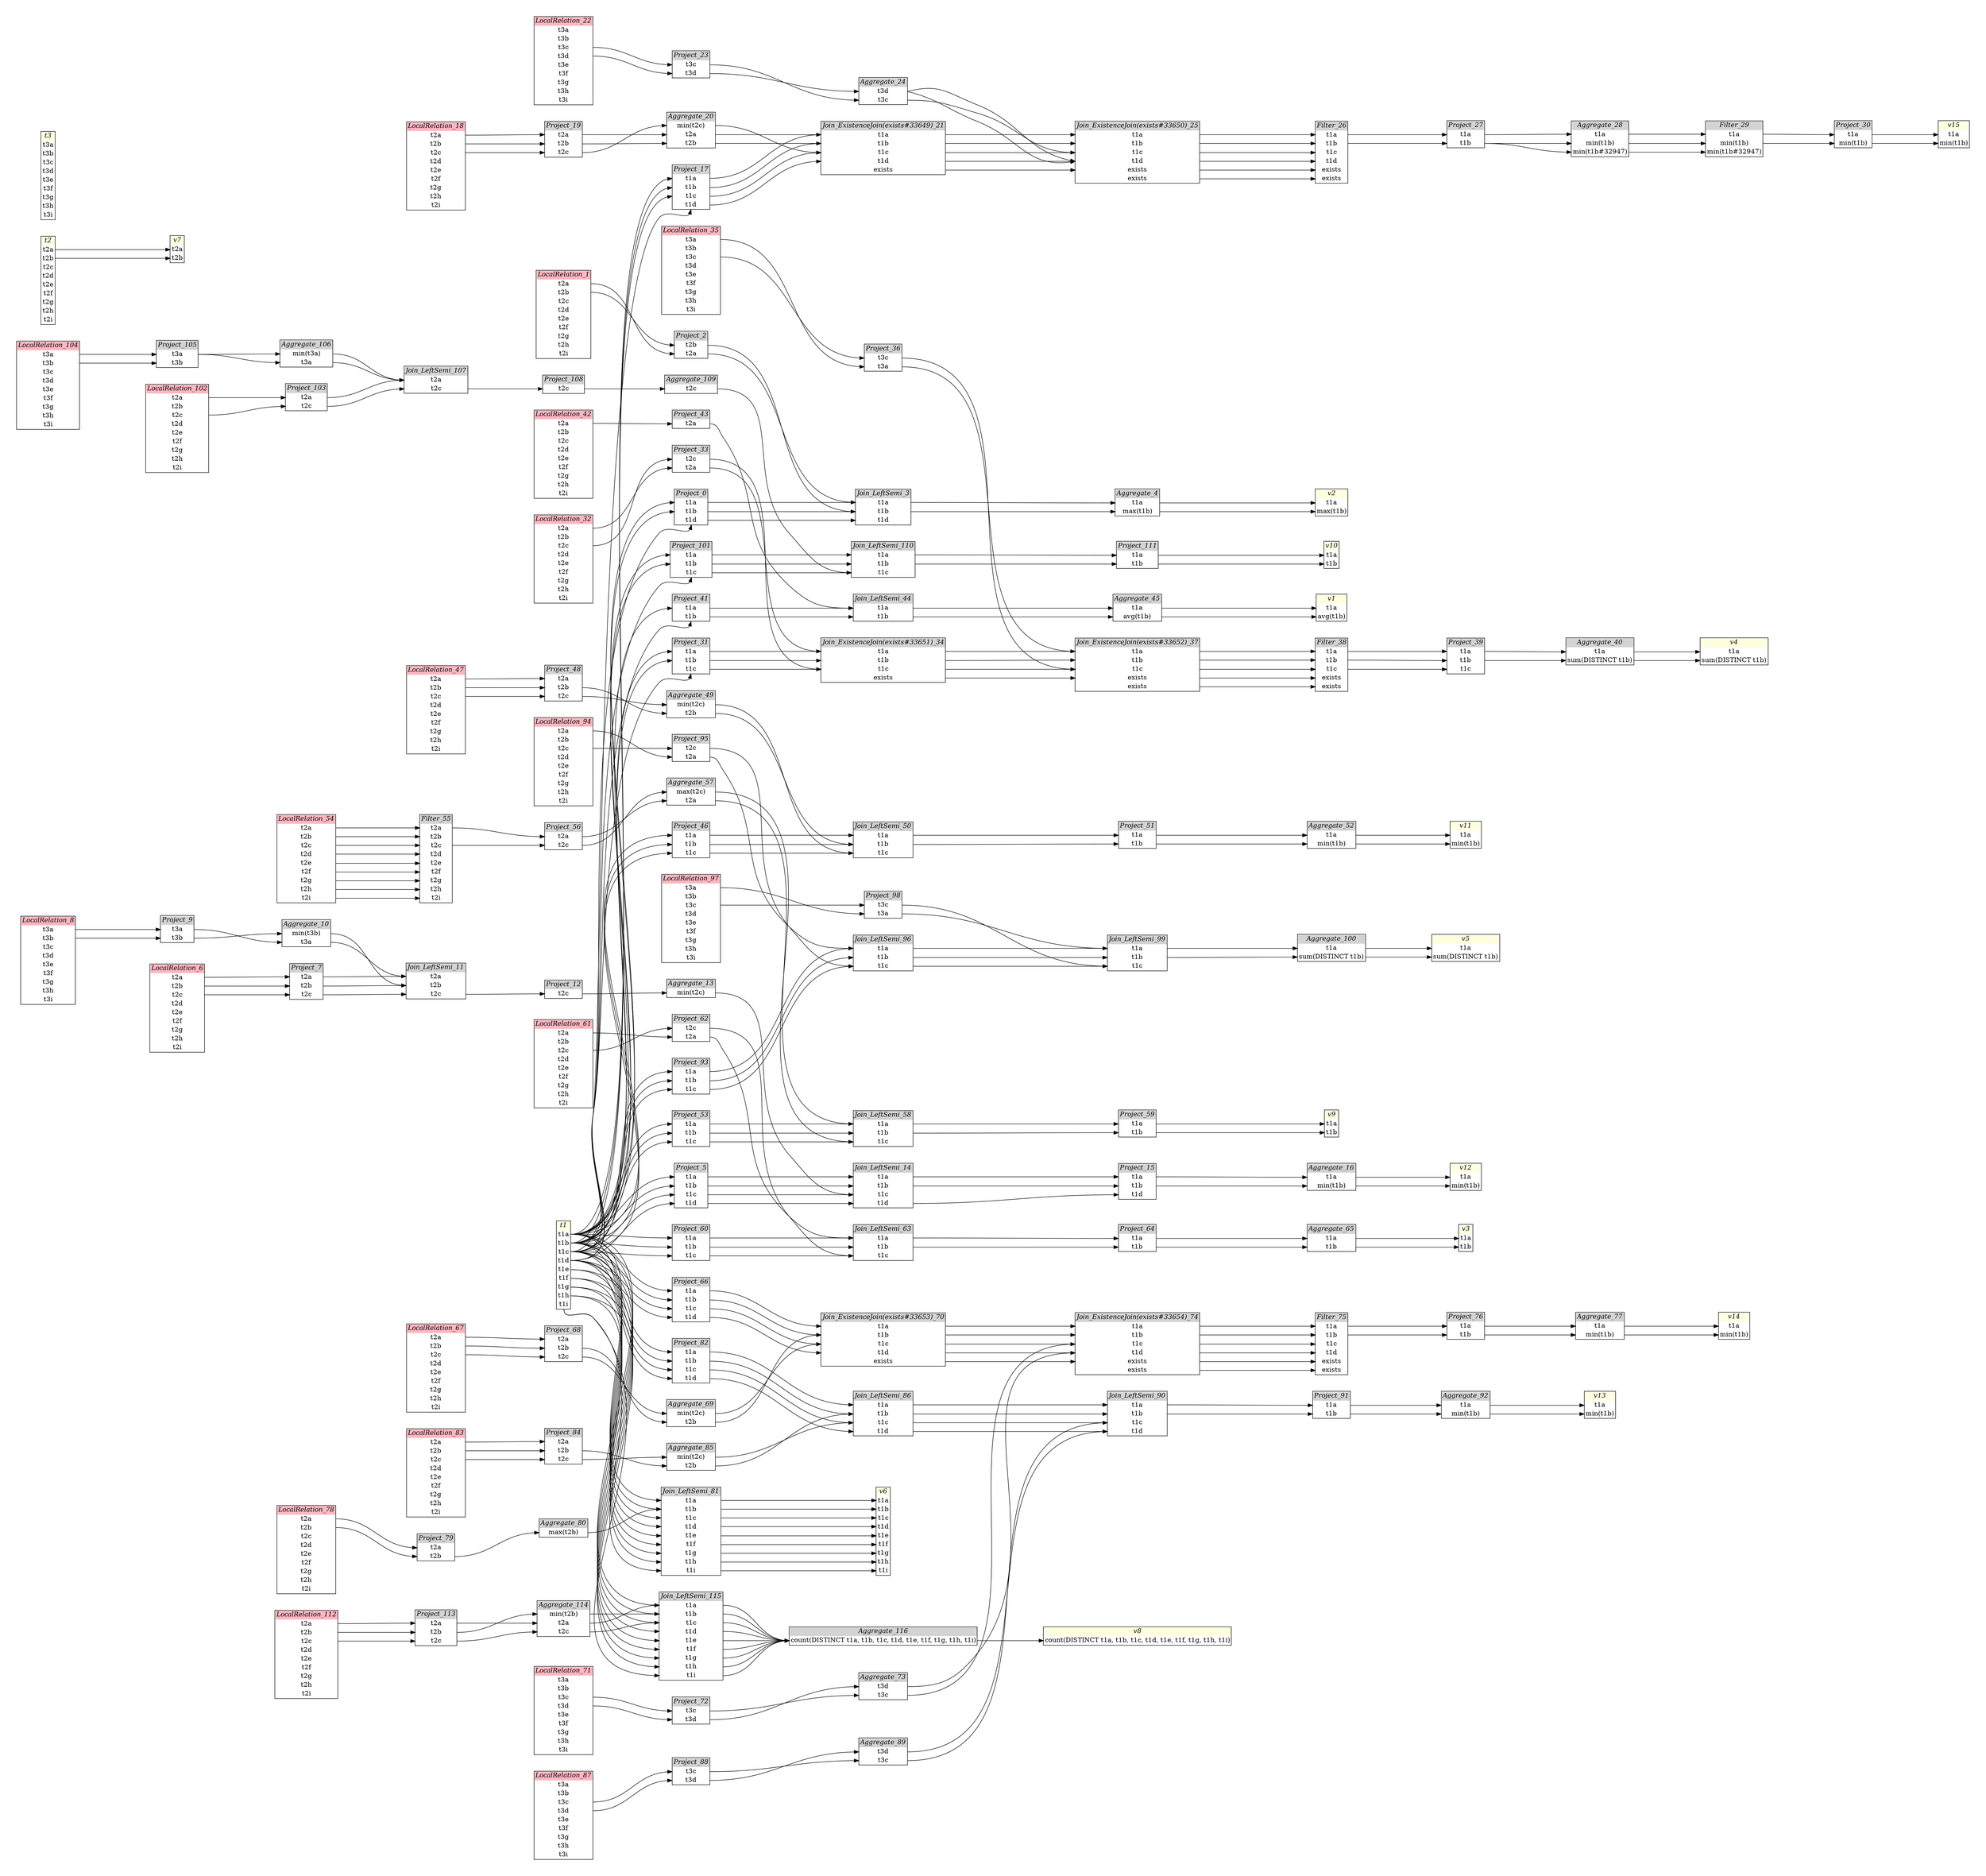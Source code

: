 // Automatically generated by SQLFlowTestSuite


digraph {
  graph [pad="0.5", nodesep="0.5", ranksep="2", fontname="Helvetica"];
  node [shape=plain]
  rankdir=LR;

  
"Aggregate_10" [label=<
<table border="1" cellborder="0" cellspacing="0">
  <tr><td bgcolor="lightgray" port="nodeName"><i>Aggregate_10</i></td></tr>
  <tr><td port="0">min(t3b)</td></tr>
<tr><td port="1">t3a</td></tr>
</table>>];
     

"Aggregate_100" [label=<
<table border="1" cellborder="0" cellspacing="0">
  <tr><td bgcolor="lightgray" port="nodeName"><i>Aggregate_100</i></td></tr>
  <tr><td port="0">t1a</td></tr>
<tr><td port="1">sum(DISTINCT t1b)</td></tr>
</table>>];
     

"Aggregate_106" [label=<
<table border="1" cellborder="0" cellspacing="0">
  <tr><td bgcolor="lightgray" port="nodeName"><i>Aggregate_106</i></td></tr>
  <tr><td port="0">min(t3a)</td></tr>
<tr><td port="1">t3a</td></tr>
</table>>];
     

"Aggregate_109" [label=<
<table border="1" cellborder="0" cellspacing="0">
  <tr><td bgcolor="lightgray" port="nodeName"><i>Aggregate_109</i></td></tr>
  <tr><td port="0">t2c</td></tr>
</table>>];
     

"Aggregate_114" [label=<
<table border="1" cellborder="0" cellspacing="0">
  <tr><td bgcolor="lightgray" port="nodeName"><i>Aggregate_114</i></td></tr>
  <tr><td port="0">min(t2b)</td></tr>
<tr><td port="1">t2a</td></tr>
<tr><td port="2">t2c</td></tr>
</table>>];
     

"Aggregate_116" [label=<
<table border="1" cellborder="0" cellspacing="0">
  <tr><td bgcolor="lightgray" port="nodeName"><i>Aggregate_116</i></td></tr>
  <tr><td port="0">count(DISTINCT t1a, t1b, t1c, t1d, t1e, t1f, t1g, t1h, t1i)</td></tr>
</table>>];
     

"Aggregate_13" [label=<
<table border="1" cellborder="0" cellspacing="0">
  <tr><td bgcolor="lightgray" port="nodeName"><i>Aggregate_13</i></td></tr>
  <tr><td port="0">min(t2c)</td></tr>
</table>>];
     

"Aggregate_16" [label=<
<table border="1" cellborder="0" cellspacing="0">
  <tr><td bgcolor="lightgray" port="nodeName"><i>Aggregate_16</i></td></tr>
  <tr><td port="0">t1a</td></tr>
<tr><td port="1">min(t1b)</td></tr>
</table>>];
     

"Aggregate_20" [label=<
<table border="1" cellborder="0" cellspacing="0">
  <tr><td bgcolor="lightgray" port="nodeName"><i>Aggregate_20</i></td></tr>
  <tr><td port="0">min(t2c)</td></tr>
<tr><td port="1">t2a</td></tr>
<tr><td port="2">t2b</td></tr>
</table>>];
     

"Aggregate_24" [label=<
<table border="1" cellborder="0" cellspacing="0">
  <tr><td bgcolor="lightgray" port="nodeName"><i>Aggregate_24</i></td></tr>
  <tr><td port="0">t3d</td></tr>
<tr><td port="1">t3c</td></tr>
</table>>];
     

"Aggregate_28" [label=<
<table border="1" cellborder="0" cellspacing="0">
  <tr><td bgcolor="lightgray" port="nodeName"><i>Aggregate_28</i></td></tr>
  <tr><td port="0">t1a</td></tr>
<tr><td port="1">min(t1b)</td></tr>
<tr><td port="2">min(t1b#32947)</td></tr>
</table>>];
     

"Aggregate_4" [label=<
<table border="1" cellborder="0" cellspacing="0">
  <tr><td bgcolor="lightgray" port="nodeName"><i>Aggregate_4</i></td></tr>
  <tr><td port="0">t1a</td></tr>
<tr><td port="1">max(t1b)</td></tr>
</table>>];
     

"Aggregate_40" [label=<
<table border="1" cellborder="0" cellspacing="0">
  <tr><td bgcolor="lightgray" port="nodeName"><i>Aggregate_40</i></td></tr>
  <tr><td port="0">t1a</td></tr>
<tr><td port="1">sum(DISTINCT t1b)</td></tr>
</table>>];
     

"Aggregate_45" [label=<
<table border="1" cellborder="0" cellspacing="0">
  <tr><td bgcolor="lightgray" port="nodeName"><i>Aggregate_45</i></td></tr>
  <tr><td port="0">t1a</td></tr>
<tr><td port="1">avg(t1b)</td></tr>
</table>>];
     

"Aggregate_49" [label=<
<table border="1" cellborder="0" cellspacing="0">
  <tr><td bgcolor="lightgray" port="nodeName"><i>Aggregate_49</i></td></tr>
  <tr><td port="0">min(t2c)</td></tr>
<tr><td port="1">t2b</td></tr>
</table>>];
     

"Aggregate_52" [label=<
<table border="1" cellborder="0" cellspacing="0">
  <tr><td bgcolor="lightgray" port="nodeName"><i>Aggregate_52</i></td></tr>
  <tr><td port="0">t1a</td></tr>
<tr><td port="1">min(t1b)</td></tr>
</table>>];
     

"Aggregate_57" [label=<
<table border="1" cellborder="0" cellspacing="0">
  <tr><td bgcolor="lightgray" port="nodeName"><i>Aggregate_57</i></td></tr>
  <tr><td port="0">max(t2c)</td></tr>
<tr><td port="1">t2a</td></tr>
</table>>];
     

"Aggregate_65" [label=<
<table border="1" cellborder="0" cellspacing="0">
  <tr><td bgcolor="lightgray" port="nodeName"><i>Aggregate_65</i></td></tr>
  <tr><td port="0">t1a</td></tr>
<tr><td port="1">t1b</td></tr>
</table>>];
     

"Aggregate_69" [label=<
<table border="1" cellborder="0" cellspacing="0">
  <tr><td bgcolor="lightgray" port="nodeName"><i>Aggregate_69</i></td></tr>
  <tr><td port="0">min(t2c)</td></tr>
<tr><td port="1">t2b</td></tr>
</table>>];
     

"Aggregate_73" [label=<
<table border="1" cellborder="0" cellspacing="0">
  <tr><td bgcolor="lightgray" port="nodeName"><i>Aggregate_73</i></td></tr>
  <tr><td port="0">t3d</td></tr>
<tr><td port="1">t3c</td></tr>
</table>>];
     

"Aggregate_77" [label=<
<table border="1" cellborder="0" cellspacing="0">
  <tr><td bgcolor="lightgray" port="nodeName"><i>Aggregate_77</i></td></tr>
  <tr><td port="0">t1a</td></tr>
<tr><td port="1">min(t1b)</td></tr>
</table>>];
     

"Aggregate_80" [label=<
<table border="1" cellborder="0" cellspacing="0">
  <tr><td bgcolor="lightgray" port="nodeName"><i>Aggregate_80</i></td></tr>
  <tr><td port="0">max(t2b)</td></tr>
</table>>];
     

"Aggregate_85" [label=<
<table border="1" cellborder="0" cellspacing="0">
  <tr><td bgcolor="lightgray" port="nodeName"><i>Aggregate_85</i></td></tr>
  <tr><td port="0">min(t2c)</td></tr>
<tr><td port="1">t2b</td></tr>
</table>>];
     

"Aggregate_89" [label=<
<table border="1" cellborder="0" cellspacing="0">
  <tr><td bgcolor="lightgray" port="nodeName"><i>Aggregate_89</i></td></tr>
  <tr><td port="0">t3d</td></tr>
<tr><td port="1">t3c</td></tr>
</table>>];
     

"Aggregate_92" [label=<
<table border="1" cellborder="0" cellspacing="0">
  <tr><td bgcolor="lightgray" port="nodeName"><i>Aggregate_92</i></td></tr>
  <tr><td port="0">t1a</td></tr>
<tr><td port="1">min(t1b)</td></tr>
</table>>];
     

"Filter_26" [label=<
<table border="1" cellborder="0" cellspacing="0">
  <tr><td bgcolor="lightgray" port="nodeName"><i>Filter_26</i></td></tr>
  <tr><td port="0">t1a</td></tr>
<tr><td port="1">t1b</td></tr>
<tr><td port="2">t1c</td></tr>
<tr><td port="3">t1d</td></tr>
<tr><td port="4">exists</td></tr>
<tr><td port="5">exists</td></tr>
</table>>];
     

"Filter_29" [label=<
<table border="1" cellborder="0" cellspacing="0">
  <tr><td bgcolor="lightgray" port="nodeName"><i>Filter_29</i></td></tr>
  <tr><td port="0">t1a</td></tr>
<tr><td port="1">min(t1b)</td></tr>
<tr><td port="2">min(t1b#32947)</td></tr>
</table>>];
     

"Filter_38" [label=<
<table border="1" cellborder="0" cellspacing="0">
  <tr><td bgcolor="lightgray" port="nodeName"><i>Filter_38</i></td></tr>
  <tr><td port="0">t1a</td></tr>
<tr><td port="1">t1b</td></tr>
<tr><td port="2">t1c</td></tr>
<tr><td port="3">exists</td></tr>
<tr><td port="4">exists</td></tr>
</table>>];
     

"Filter_55" [label=<
<table border="1" cellborder="0" cellspacing="0">
  <tr><td bgcolor="lightgray" port="nodeName"><i>Filter_55</i></td></tr>
  <tr><td port="0">t2a</td></tr>
<tr><td port="1">t2b</td></tr>
<tr><td port="2">t2c</td></tr>
<tr><td port="3">t2d</td></tr>
<tr><td port="4">t2e</td></tr>
<tr><td port="5">t2f</td></tr>
<tr><td port="6">t2g</td></tr>
<tr><td port="7">t2h</td></tr>
<tr><td port="8">t2i</td></tr>
</table>>];
     

"Filter_75" [label=<
<table border="1" cellborder="0" cellspacing="0">
  <tr><td bgcolor="lightgray" port="nodeName"><i>Filter_75</i></td></tr>
  <tr><td port="0">t1a</td></tr>
<tr><td port="1">t1b</td></tr>
<tr><td port="2">t1c</td></tr>
<tr><td port="3">t1d</td></tr>
<tr><td port="4">exists</td></tr>
<tr><td port="5">exists</td></tr>
</table>>];
     

"Join_ExistenceJoin(exists#33649)_21" [label=<
<table border="1" cellborder="0" cellspacing="0">
  <tr><td bgcolor="lightgray" port="nodeName"><i>Join_ExistenceJoin(exists#33649)_21</i></td></tr>
  <tr><td port="0">t1a</td></tr>
<tr><td port="1">t1b</td></tr>
<tr><td port="2">t1c</td></tr>
<tr><td port="3">t1d</td></tr>
<tr><td port="4">exists</td></tr>
</table>>];
     

"Join_ExistenceJoin(exists#33650)_25" [label=<
<table border="1" cellborder="0" cellspacing="0">
  <tr><td bgcolor="lightgray" port="nodeName"><i>Join_ExistenceJoin(exists#33650)_25</i></td></tr>
  <tr><td port="0">t1a</td></tr>
<tr><td port="1">t1b</td></tr>
<tr><td port="2">t1c</td></tr>
<tr><td port="3">t1d</td></tr>
<tr><td port="4">exists</td></tr>
<tr><td port="5">exists</td></tr>
</table>>];
     

"Join_ExistenceJoin(exists#33651)_34" [label=<
<table border="1" cellborder="0" cellspacing="0">
  <tr><td bgcolor="lightgray" port="nodeName"><i>Join_ExistenceJoin(exists#33651)_34</i></td></tr>
  <tr><td port="0">t1a</td></tr>
<tr><td port="1">t1b</td></tr>
<tr><td port="2">t1c</td></tr>
<tr><td port="3">exists</td></tr>
</table>>];
     

"Join_ExistenceJoin(exists#33652)_37" [label=<
<table border="1" cellborder="0" cellspacing="0">
  <tr><td bgcolor="lightgray" port="nodeName"><i>Join_ExistenceJoin(exists#33652)_37</i></td></tr>
  <tr><td port="0">t1a</td></tr>
<tr><td port="1">t1b</td></tr>
<tr><td port="2">t1c</td></tr>
<tr><td port="3">exists</td></tr>
<tr><td port="4">exists</td></tr>
</table>>];
     

"Join_ExistenceJoin(exists#33653)_70" [label=<
<table border="1" cellborder="0" cellspacing="0">
  <tr><td bgcolor="lightgray" port="nodeName"><i>Join_ExistenceJoin(exists#33653)_70</i></td></tr>
  <tr><td port="0">t1a</td></tr>
<tr><td port="1">t1b</td></tr>
<tr><td port="2">t1c</td></tr>
<tr><td port="3">t1d</td></tr>
<tr><td port="4">exists</td></tr>
</table>>];
     

"Join_ExistenceJoin(exists#33654)_74" [label=<
<table border="1" cellborder="0" cellspacing="0">
  <tr><td bgcolor="lightgray" port="nodeName"><i>Join_ExistenceJoin(exists#33654)_74</i></td></tr>
  <tr><td port="0">t1a</td></tr>
<tr><td port="1">t1b</td></tr>
<tr><td port="2">t1c</td></tr>
<tr><td port="3">t1d</td></tr>
<tr><td port="4">exists</td></tr>
<tr><td port="5">exists</td></tr>
</table>>];
     

"Join_LeftSemi_107" [label=<
<table border="1" cellborder="0" cellspacing="0">
  <tr><td bgcolor="lightgray" port="nodeName"><i>Join_LeftSemi_107</i></td></tr>
  <tr><td port="0">t2a</td></tr>
<tr><td port="1">t2c</td></tr>
</table>>];
     

"Join_LeftSemi_11" [label=<
<table border="1" cellborder="0" cellspacing="0">
  <tr><td bgcolor="lightgray" port="nodeName"><i>Join_LeftSemi_11</i></td></tr>
  <tr><td port="0">t2a</td></tr>
<tr><td port="1">t2b</td></tr>
<tr><td port="2">t2c</td></tr>
</table>>];
     

"Join_LeftSemi_110" [label=<
<table border="1" cellborder="0" cellspacing="0">
  <tr><td bgcolor="lightgray" port="nodeName"><i>Join_LeftSemi_110</i></td></tr>
  <tr><td port="0">t1a</td></tr>
<tr><td port="1">t1b</td></tr>
<tr><td port="2">t1c</td></tr>
</table>>];
     

"Join_LeftSemi_115" [label=<
<table border="1" cellborder="0" cellspacing="0">
  <tr><td bgcolor="lightgray" port="nodeName"><i>Join_LeftSemi_115</i></td></tr>
  <tr><td port="0">t1a</td></tr>
<tr><td port="1">t1b</td></tr>
<tr><td port="2">t1c</td></tr>
<tr><td port="3">t1d</td></tr>
<tr><td port="4">t1e</td></tr>
<tr><td port="5">t1f</td></tr>
<tr><td port="6">t1g</td></tr>
<tr><td port="7">t1h</td></tr>
<tr><td port="8">t1i</td></tr>
</table>>];
     

"Join_LeftSemi_14" [label=<
<table border="1" cellborder="0" cellspacing="0">
  <tr><td bgcolor="lightgray" port="nodeName"><i>Join_LeftSemi_14</i></td></tr>
  <tr><td port="0">t1a</td></tr>
<tr><td port="1">t1b</td></tr>
<tr><td port="2">t1c</td></tr>
<tr><td port="3">t1d</td></tr>
</table>>];
     

"Join_LeftSemi_3" [label=<
<table border="1" cellborder="0" cellspacing="0">
  <tr><td bgcolor="lightgray" port="nodeName"><i>Join_LeftSemi_3</i></td></tr>
  <tr><td port="0">t1a</td></tr>
<tr><td port="1">t1b</td></tr>
<tr><td port="2">t1d</td></tr>
</table>>];
     

"Join_LeftSemi_44" [label=<
<table border="1" cellborder="0" cellspacing="0">
  <tr><td bgcolor="lightgray" port="nodeName"><i>Join_LeftSemi_44</i></td></tr>
  <tr><td port="0">t1a</td></tr>
<tr><td port="1">t1b</td></tr>
</table>>];
     

"Join_LeftSemi_50" [label=<
<table border="1" cellborder="0" cellspacing="0">
  <tr><td bgcolor="lightgray" port="nodeName"><i>Join_LeftSemi_50</i></td></tr>
  <tr><td port="0">t1a</td></tr>
<tr><td port="1">t1b</td></tr>
<tr><td port="2">t1c</td></tr>
</table>>];
     

"Join_LeftSemi_58" [label=<
<table border="1" cellborder="0" cellspacing="0">
  <tr><td bgcolor="lightgray" port="nodeName"><i>Join_LeftSemi_58</i></td></tr>
  <tr><td port="0">t1a</td></tr>
<tr><td port="1">t1b</td></tr>
<tr><td port="2">t1c</td></tr>
</table>>];
     

"Join_LeftSemi_63" [label=<
<table border="1" cellborder="0" cellspacing="0">
  <tr><td bgcolor="lightgray" port="nodeName"><i>Join_LeftSemi_63</i></td></tr>
  <tr><td port="0">t1a</td></tr>
<tr><td port="1">t1b</td></tr>
<tr><td port="2">t1c</td></tr>
</table>>];
     

"Join_LeftSemi_81" [label=<
<table border="1" cellborder="0" cellspacing="0">
  <tr><td bgcolor="lightgray" port="nodeName"><i>Join_LeftSemi_81</i></td></tr>
  <tr><td port="0">t1a</td></tr>
<tr><td port="1">t1b</td></tr>
<tr><td port="2">t1c</td></tr>
<tr><td port="3">t1d</td></tr>
<tr><td port="4">t1e</td></tr>
<tr><td port="5">t1f</td></tr>
<tr><td port="6">t1g</td></tr>
<tr><td port="7">t1h</td></tr>
<tr><td port="8">t1i</td></tr>
</table>>];
     

"Join_LeftSemi_86" [label=<
<table border="1" cellborder="0" cellspacing="0">
  <tr><td bgcolor="lightgray" port="nodeName"><i>Join_LeftSemi_86</i></td></tr>
  <tr><td port="0">t1a</td></tr>
<tr><td port="1">t1b</td></tr>
<tr><td port="2">t1c</td></tr>
<tr><td port="3">t1d</td></tr>
</table>>];
     

"Join_LeftSemi_90" [label=<
<table border="1" cellborder="0" cellspacing="0">
  <tr><td bgcolor="lightgray" port="nodeName"><i>Join_LeftSemi_90</i></td></tr>
  <tr><td port="0">t1a</td></tr>
<tr><td port="1">t1b</td></tr>
<tr><td port="2">t1c</td></tr>
<tr><td port="3">t1d</td></tr>
</table>>];
     

"Join_LeftSemi_96" [label=<
<table border="1" cellborder="0" cellspacing="0">
  <tr><td bgcolor="lightgray" port="nodeName"><i>Join_LeftSemi_96</i></td></tr>
  <tr><td port="0">t1a</td></tr>
<tr><td port="1">t1b</td></tr>
<tr><td port="2">t1c</td></tr>
</table>>];
     

"Join_LeftSemi_99" [label=<
<table border="1" cellborder="0" cellspacing="0">
  <tr><td bgcolor="lightgray" port="nodeName"><i>Join_LeftSemi_99</i></td></tr>
  <tr><td port="0">t1a</td></tr>
<tr><td port="1">t1b</td></tr>
<tr><td port="2">t1c</td></tr>
</table>>];
     

"LocalRelation_1" [label=<
<table border="1" cellborder="0" cellspacing="0">
  <tr><td bgcolor="lightpink" port="nodeName"><i>LocalRelation_1</i></td></tr>
  <tr><td port="0">t2a</td></tr>
<tr><td port="1">t2b</td></tr>
<tr><td port="2">t2c</td></tr>
<tr><td port="3">t2d</td></tr>
<tr><td port="4">t2e</td></tr>
<tr><td port="5">t2f</td></tr>
<tr><td port="6">t2g</td></tr>
<tr><td port="7">t2h</td></tr>
<tr><td port="8">t2i</td></tr>
</table>>];
     

"LocalRelation_102" [label=<
<table border="1" cellborder="0" cellspacing="0">
  <tr><td bgcolor="lightpink" port="nodeName"><i>LocalRelation_102</i></td></tr>
  <tr><td port="0">t2a</td></tr>
<tr><td port="1">t2b</td></tr>
<tr><td port="2">t2c</td></tr>
<tr><td port="3">t2d</td></tr>
<tr><td port="4">t2e</td></tr>
<tr><td port="5">t2f</td></tr>
<tr><td port="6">t2g</td></tr>
<tr><td port="7">t2h</td></tr>
<tr><td port="8">t2i</td></tr>
</table>>];
     

"LocalRelation_104" [label=<
<table border="1" cellborder="0" cellspacing="0">
  <tr><td bgcolor="lightpink" port="nodeName"><i>LocalRelation_104</i></td></tr>
  <tr><td port="0">t3a</td></tr>
<tr><td port="1">t3b</td></tr>
<tr><td port="2">t3c</td></tr>
<tr><td port="3">t3d</td></tr>
<tr><td port="4">t3e</td></tr>
<tr><td port="5">t3f</td></tr>
<tr><td port="6">t3g</td></tr>
<tr><td port="7">t3h</td></tr>
<tr><td port="8">t3i</td></tr>
</table>>];
     

"LocalRelation_112" [label=<
<table border="1" cellborder="0" cellspacing="0">
  <tr><td bgcolor="lightpink" port="nodeName"><i>LocalRelation_112</i></td></tr>
  <tr><td port="0">t2a</td></tr>
<tr><td port="1">t2b</td></tr>
<tr><td port="2">t2c</td></tr>
<tr><td port="3">t2d</td></tr>
<tr><td port="4">t2e</td></tr>
<tr><td port="5">t2f</td></tr>
<tr><td port="6">t2g</td></tr>
<tr><td port="7">t2h</td></tr>
<tr><td port="8">t2i</td></tr>
</table>>];
     

"LocalRelation_18" [label=<
<table border="1" cellborder="0" cellspacing="0">
  <tr><td bgcolor="lightpink" port="nodeName"><i>LocalRelation_18</i></td></tr>
  <tr><td port="0">t2a</td></tr>
<tr><td port="1">t2b</td></tr>
<tr><td port="2">t2c</td></tr>
<tr><td port="3">t2d</td></tr>
<tr><td port="4">t2e</td></tr>
<tr><td port="5">t2f</td></tr>
<tr><td port="6">t2g</td></tr>
<tr><td port="7">t2h</td></tr>
<tr><td port="8">t2i</td></tr>
</table>>];
     

"LocalRelation_22" [label=<
<table border="1" cellborder="0" cellspacing="0">
  <tr><td bgcolor="lightpink" port="nodeName"><i>LocalRelation_22</i></td></tr>
  <tr><td port="0">t3a</td></tr>
<tr><td port="1">t3b</td></tr>
<tr><td port="2">t3c</td></tr>
<tr><td port="3">t3d</td></tr>
<tr><td port="4">t3e</td></tr>
<tr><td port="5">t3f</td></tr>
<tr><td port="6">t3g</td></tr>
<tr><td port="7">t3h</td></tr>
<tr><td port="8">t3i</td></tr>
</table>>];
     

"LocalRelation_32" [label=<
<table border="1" cellborder="0" cellspacing="0">
  <tr><td bgcolor="lightpink" port="nodeName"><i>LocalRelation_32</i></td></tr>
  <tr><td port="0">t2a</td></tr>
<tr><td port="1">t2b</td></tr>
<tr><td port="2">t2c</td></tr>
<tr><td port="3">t2d</td></tr>
<tr><td port="4">t2e</td></tr>
<tr><td port="5">t2f</td></tr>
<tr><td port="6">t2g</td></tr>
<tr><td port="7">t2h</td></tr>
<tr><td port="8">t2i</td></tr>
</table>>];
     

"LocalRelation_35" [label=<
<table border="1" cellborder="0" cellspacing="0">
  <tr><td bgcolor="lightpink" port="nodeName"><i>LocalRelation_35</i></td></tr>
  <tr><td port="0">t3a</td></tr>
<tr><td port="1">t3b</td></tr>
<tr><td port="2">t3c</td></tr>
<tr><td port="3">t3d</td></tr>
<tr><td port="4">t3e</td></tr>
<tr><td port="5">t3f</td></tr>
<tr><td port="6">t3g</td></tr>
<tr><td port="7">t3h</td></tr>
<tr><td port="8">t3i</td></tr>
</table>>];
     

"LocalRelation_42" [label=<
<table border="1" cellborder="0" cellspacing="0">
  <tr><td bgcolor="lightpink" port="nodeName"><i>LocalRelation_42</i></td></tr>
  <tr><td port="0">t2a</td></tr>
<tr><td port="1">t2b</td></tr>
<tr><td port="2">t2c</td></tr>
<tr><td port="3">t2d</td></tr>
<tr><td port="4">t2e</td></tr>
<tr><td port="5">t2f</td></tr>
<tr><td port="6">t2g</td></tr>
<tr><td port="7">t2h</td></tr>
<tr><td port="8">t2i</td></tr>
</table>>];
     

"LocalRelation_47" [label=<
<table border="1" cellborder="0" cellspacing="0">
  <tr><td bgcolor="lightpink" port="nodeName"><i>LocalRelation_47</i></td></tr>
  <tr><td port="0">t2a</td></tr>
<tr><td port="1">t2b</td></tr>
<tr><td port="2">t2c</td></tr>
<tr><td port="3">t2d</td></tr>
<tr><td port="4">t2e</td></tr>
<tr><td port="5">t2f</td></tr>
<tr><td port="6">t2g</td></tr>
<tr><td port="7">t2h</td></tr>
<tr><td port="8">t2i</td></tr>
</table>>];
     

"LocalRelation_54" [label=<
<table border="1" cellborder="0" cellspacing="0">
  <tr><td bgcolor="lightpink" port="nodeName"><i>LocalRelation_54</i></td></tr>
  <tr><td port="0">t2a</td></tr>
<tr><td port="1">t2b</td></tr>
<tr><td port="2">t2c</td></tr>
<tr><td port="3">t2d</td></tr>
<tr><td port="4">t2e</td></tr>
<tr><td port="5">t2f</td></tr>
<tr><td port="6">t2g</td></tr>
<tr><td port="7">t2h</td></tr>
<tr><td port="8">t2i</td></tr>
</table>>];
     

"LocalRelation_6" [label=<
<table border="1" cellborder="0" cellspacing="0">
  <tr><td bgcolor="lightpink" port="nodeName"><i>LocalRelation_6</i></td></tr>
  <tr><td port="0">t2a</td></tr>
<tr><td port="1">t2b</td></tr>
<tr><td port="2">t2c</td></tr>
<tr><td port="3">t2d</td></tr>
<tr><td port="4">t2e</td></tr>
<tr><td port="5">t2f</td></tr>
<tr><td port="6">t2g</td></tr>
<tr><td port="7">t2h</td></tr>
<tr><td port="8">t2i</td></tr>
</table>>];
     

"LocalRelation_61" [label=<
<table border="1" cellborder="0" cellspacing="0">
  <tr><td bgcolor="lightpink" port="nodeName"><i>LocalRelation_61</i></td></tr>
  <tr><td port="0">t2a</td></tr>
<tr><td port="1">t2b</td></tr>
<tr><td port="2">t2c</td></tr>
<tr><td port="3">t2d</td></tr>
<tr><td port="4">t2e</td></tr>
<tr><td port="5">t2f</td></tr>
<tr><td port="6">t2g</td></tr>
<tr><td port="7">t2h</td></tr>
<tr><td port="8">t2i</td></tr>
</table>>];
     

"LocalRelation_67" [label=<
<table border="1" cellborder="0" cellspacing="0">
  <tr><td bgcolor="lightpink" port="nodeName"><i>LocalRelation_67</i></td></tr>
  <tr><td port="0">t2a</td></tr>
<tr><td port="1">t2b</td></tr>
<tr><td port="2">t2c</td></tr>
<tr><td port="3">t2d</td></tr>
<tr><td port="4">t2e</td></tr>
<tr><td port="5">t2f</td></tr>
<tr><td port="6">t2g</td></tr>
<tr><td port="7">t2h</td></tr>
<tr><td port="8">t2i</td></tr>
</table>>];
     

"LocalRelation_71" [label=<
<table border="1" cellborder="0" cellspacing="0">
  <tr><td bgcolor="lightpink" port="nodeName"><i>LocalRelation_71</i></td></tr>
  <tr><td port="0">t3a</td></tr>
<tr><td port="1">t3b</td></tr>
<tr><td port="2">t3c</td></tr>
<tr><td port="3">t3d</td></tr>
<tr><td port="4">t3e</td></tr>
<tr><td port="5">t3f</td></tr>
<tr><td port="6">t3g</td></tr>
<tr><td port="7">t3h</td></tr>
<tr><td port="8">t3i</td></tr>
</table>>];
     

"LocalRelation_78" [label=<
<table border="1" cellborder="0" cellspacing="0">
  <tr><td bgcolor="lightpink" port="nodeName"><i>LocalRelation_78</i></td></tr>
  <tr><td port="0">t2a</td></tr>
<tr><td port="1">t2b</td></tr>
<tr><td port="2">t2c</td></tr>
<tr><td port="3">t2d</td></tr>
<tr><td port="4">t2e</td></tr>
<tr><td port="5">t2f</td></tr>
<tr><td port="6">t2g</td></tr>
<tr><td port="7">t2h</td></tr>
<tr><td port="8">t2i</td></tr>
</table>>];
     

"LocalRelation_8" [label=<
<table border="1" cellborder="0" cellspacing="0">
  <tr><td bgcolor="lightpink" port="nodeName"><i>LocalRelation_8</i></td></tr>
  <tr><td port="0">t3a</td></tr>
<tr><td port="1">t3b</td></tr>
<tr><td port="2">t3c</td></tr>
<tr><td port="3">t3d</td></tr>
<tr><td port="4">t3e</td></tr>
<tr><td port="5">t3f</td></tr>
<tr><td port="6">t3g</td></tr>
<tr><td port="7">t3h</td></tr>
<tr><td port="8">t3i</td></tr>
</table>>];
     

"LocalRelation_83" [label=<
<table border="1" cellborder="0" cellspacing="0">
  <tr><td bgcolor="lightpink" port="nodeName"><i>LocalRelation_83</i></td></tr>
  <tr><td port="0">t2a</td></tr>
<tr><td port="1">t2b</td></tr>
<tr><td port="2">t2c</td></tr>
<tr><td port="3">t2d</td></tr>
<tr><td port="4">t2e</td></tr>
<tr><td port="5">t2f</td></tr>
<tr><td port="6">t2g</td></tr>
<tr><td port="7">t2h</td></tr>
<tr><td port="8">t2i</td></tr>
</table>>];
     

"LocalRelation_87" [label=<
<table border="1" cellborder="0" cellspacing="0">
  <tr><td bgcolor="lightpink" port="nodeName"><i>LocalRelation_87</i></td></tr>
  <tr><td port="0">t3a</td></tr>
<tr><td port="1">t3b</td></tr>
<tr><td port="2">t3c</td></tr>
<tr><td port="3">t3d</td></tr>
<tr><td port="4">t3e</td></tr>
<tr><td port="5">t3f</td></tr>
<tr><td port="6">t3g</td></tr>
<tr><td port="7">t3h</td></tr>
<tr><td port="8">t3i</td></tr>
</table>>];
     

"LocalRelation_94" [label=<
<table border="1" cellborder="0" cellspacing="0">
  <tr><td bgcolor="lightpink" port="nodeName"><i>LocalRelation_94</i></td></tr>
  <tr><td port="0">t2a</td></tr>
<tr><td port="1">t2b</td></tr>
<tr><td port="2">t2c</td></tr>
<tr><td port="3">t2d</td></tr>
<tr><td port="4">t2e</td></tr>
<tr><td port="5">t2f</td></tr>
<tr><td port="6">t2g</td></tr>
<tr><td port="7">t2h</td></tr>
<tr><td port="8">t2i</td></tr>
</table>>];
     

"LocalRelation_97" [label=<
<table border="1" cellborder="0" cellspacing="0">
  <tr><td bgcolor="lightpink" port="nodeName"><i>LocalRelation_97</i></td></tr>
  <tr><td port="0">t3a</td></tr>
<tr><td port="1">t3b</td></tr>
<tr><td port="2">t3c</td></tr>
<tr><td port="3">t3d</td></tr>
<tr><td port="4">t3e</td></tr>
<tr><td port="5">t3f</td></tr>
<tr><td port="6">t3g</td></tr>
<tr><td port="7">t3h</td></tr>
<tr><td port="8">t3i</td></tr>
</table>>];
     

"Project_0" [label=<
<table border="1" cellborder="0" cellspacing="0">
  <tr><td bgcolor="lightgray" port="nodeName"><i>Project_0</i></td></tr>
  <tr><td port="0">t1a</td></tr>
<tr><td port="1">t1b</td></tr>
<tr><td port="2">t1d</td></tr>
</table>>];
     

"Project_101" [label=<
<table border="1" cellborder="0" cellspacing="0">
  <tr><td bgcolor="lightgray" port="nodeName"><i>Project_101</i></td></tr>
  <tr><td port="0">t1a</td></tr>
<tr><td port="1">t1b</td></tr>
<tr><td port="2">t1c</td></tr>
</table>>];
     

"Project_103" [label=<
<table border="1" cellborder="0" cellspacing="0">
  <tr><td bgcolor="lightgray" port="nodeName"><i>Project_103</i></td></tr>
  <tr><td port="0">t2a</td></tr>
<tr><td port="1">t2c</td></tr>
</table>>];
     

"Project_105" [label=<
<table border="1" cellborder="0" cellspacing="0">
  <tr><td bgcolor="lightgray" port="nodeName"><i>Project_105</i></td></tr>
  <tr><td port="0">t3a</td></tr>
<tr><td port="1">t3b</td></tr>
</table>>];
     

"Project_108" [label=<
<table border="1" cellborder="0" cellspacing="0">
  <tr><td bgcolor="lightgray" port="nodeName"><i>Project_108</i></td></tr>
  <tr><td port="0">t2c</td></tr>
</table>>];
     

"Project_111" [label=<
<table border="1" cellborder="0" cellspacing="0">
  <tr><td bgcolor="lightgray" port="nodeName"><i>Project_111</i></td></tr>
  <tr><td port="0">t1a</td></tr>
<tr><td port="1">t1b</td></tr>
</table>>];
     

"Project_113" [label=<
<table border="1" cellborder="0" cellspacing="0">
  <tr><td bgcolor="lightgray" port="nodeName"><i>Project_113</i></td></tr>
  <tr><td port="0">t2a</td></tr>
<tr><td port="1">t2b</td></tr>
<tr><td port="2">t2c</td></tr>
</table>>];
     

"Project_12" [label=<
<table border="1" cellborder="0" cellspacing="0">
  <tr><td bgcolor="lightgray" port="nodeName"><i>Project_12</i></td></tr>
  <tr><td port="0">t2c</td></tr>
</table>>];
     

"Project_15" [label=<
<table border="1" cellborder="0" cellspacing="0">
  <tr><td bgcolor="lightgray" port="nodeName"><i>Project_15</i></td></tr>
  <tr><td port="0">t1a</td></tr>
<tr><td port="1">t1b</td></tr>
<tr><td port="2">t1d</td></tr>
</table>>];
     

"Project_17" [label=<
<table border="1" cellborder="0" cellspacing="0">
  <tr><td bgcolor="lightgray" port="nodeName"><i>Project_17</i></td></tr>
  <tr><td port="0">t1a</td></tr>
<tr><td port="1">t1b</td></tr>
<tr><td port="2">t1c</td></tr>
<tr><td port="3">t1d</td></tr>
</table>>];
     

"Project_19" [label=<
<table border="1" cellborder="0" cellspacing="0">
  <tr><td bgcolor="lightgray" port="nodeName"><i>Project_19</i></td></tr>
  <tr><td port="0">t2a</td></tr>
<tr><td port="1">t2b</td></tr>
<tr><td port="2">t2c</td></tr>
</table>>];
     

"Project_2" [label=<
<table border="1" cellborder="0" cellspacing="0">
  <tr><td bgcolor="lightgray" port="nodeName"><i>Project_2</i></td></tr>
  <tr><td port="0">t2b</td></tr>
<tr><td port="1">t2a</td></tr>
</table>>];
     

"Project_23" [label=<
<table border="1" cellborder="0" cellspacing="0">
  <tr><td bgcolor="lightgray" port="nodeName"><i>Project_23</i></td></tr>
  <tr><td port="0">t3c</td></tr>
<tr><td port="1">t3d</td></tr>
</table>>];
     

"Project_27" [label=<
<table border="1" cellborder="0" cellspacing="0">
  <tr><td bgcolor="lightgray" port="nodeName"><i>Project_27</i></td></tr>
  <tr><td port="0">t1a</td></tr>
<tr><td port="1">t1b</td></tr>
</table>>];
     

"Project_30" [label=<
<table border="1" cellborder="0" cellspacing="0">
  <tr><td bgcolor="lightgray" port="nodeName"><i>Project_30</i></td></tr>
  <tr><td port="0">t1a</td></tr>
<tr><td port="1">min(t1b)</td></tr>
</table>>];
     

"Project_31" [label=<
<table border="1" cellborder="0" cellspacing="0">
  <tr><td bgcolor="lightgray" port="nodeName"><i>Project_31</i></td></tr>
  <tr><td port="0">t1a</td></tr>
<tr><td port="1">t1b</td></tr>
<tr><td port="2">t1c</td></tr>
</table>>];
     

"Project_33" [label=<
<table border="1" cellborder="0" cellspacing="0">
  <tr><td bgcolor="lightgray" port="nodeName"><i>Project_33</i></td></tr>
  <tr><td port="0">t2c</td></tr>
<tr><td port="1">t2a</td></tr>
</table>>];
     

"Project_36" [label=<
<table border="1" cellborder="0" cellspacing="0">
  <tr><td bgcolor="lightgray" port="nodeName"><i>Project_36</i></td></tr>
  <tr><td port="0">t3c</td></tr>
<tr><td port="1">t3a</td></tr>
</table>>];
     

"Project_39" [label=<
<table border="1" cellborder="0" cellspacing="0">
  <tr><td bgcolor="lightgray" port="nodeName"><i>Project_39</i></td></tr>
  <tr><td port="0">t1a</td></tr>
<tr><td port="1">t1b</td></tr>
<tr><td port="2">t1c</td></tr>
</table>>];
     

"Project_41" [label=<
<table border="1" cellborder="0" cellspacing="0">
  <tr><td bgcolor="lightgray" port="nodeName"><i>Project_41</i></td></tr>
  <tr><td port="0">t1a</td></tr>
<tr><td port="1">t1b</td></tr>
</table>>];
     

"Project_43" [label=<
<table border="1" cellborder="0" cellspacing="0">
  <tr><td bgcolor="lightgray" port="nodeName"><i>Project_43</i></td></tr>
  <tr><td port="0">t2a</td></tr>
</table>>];
     

"Project_46" [label=<
<table border="1" cellborder="0" cellspacing="0">
  <tr><td bgcolor="lightgray" port="nodeName"><i>Project_46</i></td></tr>
  <tr><td port="0">t1a</td></tr>
<tr><td port="1">t1b</td></tr>
<tr><td port="2">t1c</td></tr>
</table>>];
     

"Project_48" [label=<
<table border="1" cellborder="0" cellspacing="0">
  <tr><td bgcolor="lightgray" port="nodeName"><i>Project_48</i></td></tr>
  <tr><td port="0">t2a</td></tr>
<tr><td port="1">t2b</td></tr>
<tr><td port="2">t2c</td></tr>
</table>>];
     

"Project_5" [label=<
<table border="1" cellborder="0" cellspacing="0">
  <tr><td bgcolor="lightgray" port="nodeName"><i>Project_5</i></td></tr>
  <tr><td port="0">t1a</td></tr>
<tr><td port="1">t1b</td></tr>
<tr><td port="2">t1c</td></tr>
<tr><td port="3">t1d</td></tr>
</table>>];
     

"Project_51" [label=<
<table border="1" cellborder="0" cellspacing="0">
  <tr><td bgcolor="lightgray" port="nodeName"><i>Project_51</i></td></tr>
  <tr><td port="0">t1a</td></tr>
<tr><td port="1">t1b</td></tr>
</table>>];
     

"Project_53" [label=<
<table border="1" cellborder="0" cellspacing="0">
  <tr><td bgcolor="lightgray" port="nodeName"><i>Project_53</i></td></tr>
  <tr><td port="0">t1a</td></tr>
<tr><td port="1">t1b</td></tr>
<tr><td port="2">t1c</td></tr>
</table>>];
     

"Project_56" [label=<
<table border="1" cellborder="0" cellspacing="0">
  <tr><td bgcolor="lightgray" port="nodeName"><i>Project_56</i></td></tr>
  <tr><td port="0">t2a</td></tr>
<tr><td port="1">t2c</td></tr>
</table>>];
     

"Project_59" [label=<
<table border="1" cellborder="0" cellspacing="0">
  <tr><td bgcolor="lightgray" port="nodeName"><i>Project_59</i></td></tr>
  <tr><td port="0">t1a</td></tr>
<tr><td port="1">t1b</td></tr>
</table>>];
     

"Project_60" [label=<
<table border="1" cellborder="0" cellspacing="0">
  <tr><td bgcolor="lightgray" port="nodeName"><i>Project_60</i></td></tr>
  <tr><td port="0">t1a</td></tr>
<tr><td port="1">t1b</td></tr>
<tr><td port="2">t1c</td></tr>
</table>>];
     

"Project_62" [label=<
<table border="1" cellborder="0" cellspacing="0">
  <tr><td bgcolor="lightgray" port="nodeName"><i>Project_62</i></td></tr>
  <tr><td port="0">t2c</td></tr>
<tr><td port="1">t2a</td></tr>
</table>>];
     

"Project_64" [label=<
<table border="1" cellborder="0" cellspacing="0">
  <tr><td bgcolor="lightgray" port="nodeName"><i>Project_64</i></td></tr>
  <tr><td port="0">t1a</td></tr>
<tr><td port="1">t1b</td></tr>
</table>>];
     

"Project_66" [label=<
<table border="1" cellborder="0" cellspacing="0">
  <tr><td bgcolor="lightgray" port="nodeName"><i>Project_66</i></td></tr>
  <tr><td port="0">t1a</td></tr>
<tr><td port="1">t1b</td></tr>
<tr><td port="2">t1c</td></tr>
<tr><td port="3">t1d</td></tr>
</table>>];
     

"Project_68" [label=<
<table border="1" cellborder="0" cellspacing="0">
  <tr><td bgcolor="lightgray" port="nodeName"><i>Project_68</i></td></tr>
  <tr><td port="0">t2a</td></tr>
<tr><td port="1">t2b</td></tr>
<tr><td port="2">t2c</td></tr>
</table>>];
     

"Project_7" [label=<
<table border="1" cellborder="0" cellspacing="0">
  <tr><td bgcolor="lightgray" port="nodeName"><i>Project_7</i></td></tr>
  <tr><td port="0">t2a</td></tr>
<tr><td port="1">t2b</td></tr>
<tr><td port="2">t2c</td></tr>
</table>>];
     

"Project_72" [label=<
<table border="1" cellborder="0" cellspacing="0">
  <tr><td bgcolor="lightgray" port="nodeName"><i>Project_72</i></td></tr>
  <tr><td port="0">t3c</td></tr>
<tr><td port="1">t3d</td></tr>
</table>>];
     

"Project_76" [label=<
<table border="1" cellborder="0" cellspacing="0">
  <tr><td bgcolor="lightgray" port="nodeName"><i>Project_76</i></td></tr>
  <tr><td port="0">t1a</td></tr>
<tr><td port="1">t1b</td></tr>
</table>>];
     

"Project_79" [label=<
<table border="1" cellborder="0" cellspacing="0">
  <tr><td bgcolor="lightgray" port="nodeName"><i>Project_79</i></td></tr>
  <tr><td port="0">t2a</td></tr>
<tr><td port="1">t2b</td></tr>
</table>>];
     

"Project_82" [label=<
<table border="1" cellborder="0" cellspacing="0">
  <tr><td bgcolor="lightgray" port="nodeName"><i>Project_82</i></td></tr>
  <tr><td port="0">t1a</td></tr>
<tr><td port="1">t1b</td></tr>
<tr><td port="2">t1c</td></tr>
<tr><td port="3">t1d</td></tr>
</table>>];
     

"Project_84" [label=<
<table border="1" cellborder="0" cellspacing="0">
  <tr><td bgcolor="lightgray" port="nodeName"><i>Project_84</i></td></tr>
  <tr><td port="0">t2a</td></tr>
<tr><td port="1">t2b</td></tr>
<tr><td port="2">t2c</td></tr>
</table>>];
     

"Project_88" [label=<
<table border="1" cellborder="0" cellspacing="0">
  <tr><td bgcolor="lightgray" port="nodeName"><i>Project_88</i></td></tr>
  <tr><td port="0">t3c</td></tr>
<tr><td port="1">t3d</td></tr>
</table>>];
     

"Project_9" [label=<
<table border="1" cellborder="0" cellspacing="0">
  <tr><td bgcolor="lightgray" port="nodeName"><i>Project_9</i></td></tr>
  <tr><td port="0">t3a</td></tr>
<tr><td port="1">t3b</td></tr>
</table>>];
     

"Project_91" [label=<
<table border="1" cellborder="0" cellspacing="0">
  <tr><td bgcolor="lightgray" port="nodeName"><i>Project_91</i></td></tr>
  <tr><td port="0">t1a</td></tr>
<tr><td port="1">t1b</td></tr>
</table>>];
     

"Project_93" [label=<
<table border="1" cellborder="0" cellspacing="0">
  <tr><td bgcolor="lightgray" port="nodeName"><i>Project_93</i></td></tr>
  <tr><td port="0">t1a</td></tr>
<tr><td port="1">t1b</td></tr>
<tr><td port="2">t1c</td></tr>
</table>>];
     

"Project_95" [label=<
<table border="1" cellborder="0" cellspacing="0">
  <tr><td bgcolor="lightgray" port="nodeName"><i>Project_95</i></td></tr>
  <tr><td port="0">t2c</td></tr>
<tr><td port="1">t2a</td></tr>
</table>>];
     

"Project_98" [label=<
<table border="1" cellborder="0" cellspacing="0">
  <tr><td bgcolor="lightgray" port="nodeName"><i>Project_98</i></td></tr>
  <tr><td port="0">t3c</td></tr>
<tr><td port="1">t3a</td></tr>
</table>>];
     

"t1" [label=<
<table border="1" cellborder="0" cellspacing="0">
  <tr><td bgcolor="lightyellow" port="nodeName"><i>t1</i></td></tr>
  <tr><td port="0">t1a</td></tr>
<tr><td port="1">t1b</td></tr>
<tr><td port="2">t1c</td></tr>
<tr><td port="3">t1d</td></tr>
<tr><td port="4">t1e</td></tr>
<tr><td port="5">t1f</td></tr>
<tr><td port="6">t1g</td></tr>
<tr><td port="7">t1h</td></tr>
<tr><td port="8">t1i</td></tr>
</table>>];
     

"t2" [label=<
<table border="1" cellborder="0" cellspacing="0">
  <tr><td bgcolor="lightyellow" port="nodeName"><i>t2</i></td></tr>
  <tr><td port="0">t2a</td></tr>
<tr><td port="1">t2b</td></tr>
<tr><td port="2">t2c</td></tr>
<tr><td port="3">t2d</td></tr>
<tr><td port="4">t2e</td></tr>
<tr><td port="5">t2f</td></tr>
<tr><td port="6">t2g</td></tr>
<tr><td port="7">t2h</td></tr>
<tr><td port="8">t2i</td></tr>
</table>>];
     

"t3" [label=<
<table border="1" cellborder="0" cellspacing="0">
  <tr><td bgcolor="lightyellow" port="nodeName"><i>t3</i></td></tr>
  <tr><td port="0">t3a</td></tr>
<tr><td port="1">t3b</td></tr>
<tr><td port="2">t3c</td></tr>
<tr><td port="3">t3d</td></tr>
<tr><td port="4">t3e</td></tr>
<tr><td port="5">t3f</td></tr>
<tr><td port="6">t3g</td></tr>
<tr><td port="7">t3h</td></tr>
<tr><td port="8">t3i</td></tr>
</table>>];
     

"v1" [label=<
<table border="1" cellborder="0" cellspacing="0">
  <tr><td bgcolor="lightyellow" port="nodeName"><i>v1</i></td></tr>
  <tr><td port="0">t1a</td></tr>
<tr><td port="1">avg(t1b)</td></tr>
</table>>];
     

"v10" [label=<
<table border="1" cellborder="0" cellspacing="0">
  <tr><td bgcolor="lightyellow" port="nodeName"><i>v10</i></td></tr>
  <tr><td port="0">t1a</td></tr>
<tr><td port="1">t1b</td></tr>
</table>>];
     

"v11" [label=<
<table border="1" cellborder="0" cellspacing="0">
  <tr><td bgcolor="lightyellow" port="nodeName"><i>v11</i></td></tr>
  <tr><td port="0">t1a</td></tr>
<tr><td port="1">min(t1b)</td></tr>
</table>>];
     

"v12" [label=<
<table border="1" cellborder="0" cellspacing="0">
  <tr><td bgcolor="lightyellow" port="nodeName"><i>v12</i></td></tr>
  <tr><td port="0">t1a</td></tr>
<tr><td port="1">min(t1b)</td></tr>
</table>>];
     

"v13" [label=<
<table border="1" cellborder="0" cellspacing="0">
  <tr><td bgcolor="lightyellow" port="nodeName"><i>v13</i></td></tr>
  <tr><td port="0">t1a</td></tr>
<tr><td port="1">min(t1b)</td></tr>
</table>>];
     

"v14" [label=<
<table border="1" cellborder="0" cellspacing="0">
  <tr><td bgcolor="lightyellow" port="nodeName"><i>v14</i></td></tr>
  <tr><td port="0">t1a</td></tr>
<tr><td port="1">min(t1b)</td></tr>
</table>>];
     

"v15" [label=<
<table border="1" cellborder="0" cellspacing="0">
  <tr><td bgcolor="lightyellow" port="nodeName"><i>v15</i></td></tr>
  <tr><td port="0">t1a</td></tr>
<tr><td port="1">min(t1b)</td></tr>
</table>>];
     

"v2" [label=<
<table border="1" cellborder="0" cellspacing="0">
  <tr><td bgcolor="lightyellow" port="nodeName"><i>v2</i></td></tr>
  <tr><td port="0">t1a</td></tr>
<tr><td port="1">max(t1b)</td></tr>
</table>>];
     

"v3" [label=<
<table border="1" cellborder="0" cellspacing="0">
  <tr><td bgcolor="lightyellow" port="nodeName"><i>v3</i></td></tr>
  <tr><td port="0">t1a</td></tr>
<tr><td port="1">t1b</td></tr>
</table>>];
     

"v4" [label=<
<table border="1" cellborder="0" cellspacing="0">
  <tr><td bgcolor="lightyellow" port="nodeName"><i>v4</i></td></tr>
  <tr><td port="0">t1a</td></tr>
<tr><td port="1">sum(DISTINCT t1b)</td></tr>
</table>>];
     

"v5" [label=<
<table border="1" cellborder="0" cellspacing="0">
  <tr><td bgcolor="lightyellow" port="nodeName"><i>v5</i></td></tr>
  <tr><td port="0">t1a</td></tr>
<tr><td port="1">sum(DISTINCT t1b)</td></tr>
</table>>];
     

"v6" [label=<
<table border="1" cellborder="0" cellspacing="0">
  <tr><td bgcolor="lightyellow" port="nodeName"><i>v6</i></td></tr>
  <tr><td port="0">t1a</td></tr>
<tr><td port="1">t1b</td></tr>
<tr><td port="2">t1c</td></tr>
<tr><td port="3">t1d</td></tr>
<tr><td port="4">t1e</td></tr>
<tr><td port="5">t1f</td></tr>
<tr><td port="6">t1g</td></tr>
<tr><td port="7">t1h</td></tr>
<tr><td port="8">t1i</td></tr>
</table>>];
     

"v7" [label=<
<table border="1" cellborder="0" cellspacing="0">
  <tr><td bgcolor="lightyellow" port="nodeName"><i>v7</i></td></tr>
  <tr><td port="0">t2a</td></tr>
<tr><td port="1">t2b</td></tr>
</table>>];
     

"v8" [label=<
<table border="1" cellborder="0" cellspacing="0">
  <tr><td bgcolor="lightyellow" port="nodeName"><i>v8</i></td></tr>
  <tr><td port="0">count(DISTINCT t1a, t1b, t1c, t1d, t1e, t1f, t1g, t1h, t1i)</td></tr>
</table>>];
     

"v9" [label=<
<table border="1" cellborder="0" cellspacing="0">
  <tr><td bgcolor="lightyellow" port="nodeName"><i>v9</i></td></tr>
  <tr><td port="0">t1a</td></tr>
<tr><td port="1">t1b</td></tr>
</table>>];
     
  "Aggregate_10":0 -> "Join_LeftSemi_11":1;
"Aggregate_10":1 -> "Join_LeftSemi_11":0;
"Aggregate_100":0 -> "v5":0;
"Aggregate_100":1 -> "v5":1;
"Aggregate_106":0 -> "Join_LeftSemi_107":0;
"Aggregate_106":1 -> "Join_LeftSemi_107":0;
"Aggregate_109":0 -> "Join_LeftSemi_110":2;
"Aggregate_114":0 -> "Join_LeftSemi_115":1;
"Aggregate_114":1 -> "Join_LeftSemi_115":0;
"Aggregate_114":2 -> "Join_LeftSemi_115":2;
"Aggregate_116":0 -> "v8":0;
"Aggregate_13":0 -> "Join_LeftSemi_14":2;
"Aggregate_16":0 -> "v12":0;
"Aggregate_16":1 -> "v12":1;
"Aggregate_20":0 -> "Join_ExistenceJoin(exists#33649)_21":2;
"Aggregate_20":1 -> "Join_ExistenceJoin(exists#33649)_21":0;
"Aggregate_20":2 -> "Join_ExistenceJoin(exists#33649)_21":1;
"Aggregate_24":0 -> "Join_ExistenceJoin(exists#33650)_25":3;
"Aggregate_24":0 -> "Join_ExistenceJoin(exists#33650)_25":3;
"Aggregate_24":1 -> "Join_ExistenceJoin(exists#33650)_25":2;
"Aggregate_28":0 -> "Filter_29":0;
"Aggregate_28":1 -> "Filter_29":1;
"Aggregate_28":2 -> "Filter_29":2;
"Aggregate_4":0 -> "v2":0;
"Aggregate_4":1 -> "v2":1;
"Aggregate_40":0 -> "v4":0;
"Aggregate_40":1 -> "v4":1;
"Aggregate_45":0 -> "v1":0;
"Aggregate_45":1 -> "v1":1;
"Aggregate_49":0 -> "Join_LeftSemi_50":2;
"Aggregate_49":1 -> "Join_LeftSemi_50":1;
"Aggregate_52":0 -> "v11":0;
"Aggregate_52":1 -> "v11":1;
"Aggregate_57":0 -> "Join_LeftSemi_58":2;
"Aggregate_57":1 -> "Join_LeftSemi_58":0;
"Aggregate_65":0 -> "v3":0;
"Aggregate_65":1 -> "v3":1;
"Aggregate_69":0 -> "Join_ExistenceJoin(exists#33653)_70":2;
"Aggregate_69":1 -> "Join_ExistenceJoin(exists#33653)_70":1;
"Aggregate_73":0 -> "Join_ExistenceJoin(exists#33654)_74":3;
"Aggregate_73":1 -> "Join_ExistenceJoin(exists#33654)_74":2;
"Aggregate_77":0 -> "v14":0;
"Aggregate_77":1 -> "v14":1;
"Aggregate_80":0 -> "Join_LeftSemi_81":1;
"Aggregate_85":0 -> "Join_LeftSemi_86":2;
"Aggregate_85":1 -> "Join_LeftSemi_86":1;
"Aggregate_89":0 -> "Join_LeftSemi_90":3;
"Aggregate_89":1 -> "Join_LeftSemi_90":2;
"Aggregate_92":0 -> "v13":0;
"Aggregate_92":1 -> "v13":1;
"Filter_26":0 -> "Project_27":0;
"Filter_26":1 -> "Project_27":1;
"Filter_29":0 -> "Project_30":0;
"Filter_29":1 -> "Project_30":1;
"Filter_38":0 -> "Project_39":0;
"Filter_38":1 -> "Project_39":1;
"Filter_38":2 -> "Project_39":2;
"Filter_55":0 -> "Project_56":0;
"Filter_55":2 -> "Project_56":1;
"Filter_75":0 -> "Project_76":0;
"Filter_75":1 -> "Project_76":1;
"Join_ExistenceJoin(exists#33649)_21":0 -> "Join_ExistenceJoin(exists#33650)_25":0;
"Join_ExistenceJoin(exists#33649)_21":1 -> "Join_ExistenceJoin(exists#33650)_25":1;
"Join_ExistenceJoin(exists#33649)_21":2 -> "Join_ExistenceJoin(exists#33650)_25":2;
"Join_ExistenceJoin(exists#33649)_21":3 -> "Join_ExistenceJoin(exists#33650)_25":3;
"Join_ExistenceJoin(exists#33649)_21":4 -> "Join_ExistenceJoin(exists#33650)_25":4;
"Join_ExistenceJoin(exists#33650)_25":0 -> "Filter_26":0;
"Join_ExistenceJoin(exists#33650)_25":1 -> "Filter_26":1;
"Join_ExistenceJoin(exists#33650)_25":2 -> "Filter_26":2;
"Join_ExistenceJoin(exists#33650)_25":3 -> "Filter_26":3;
"Join_ExistenceJoin(exists#33650)_25":4 -> "Filter_26":4;
"Join_ExistenceJoin(exists#33650)_25":5 -> "Filter_26":5;
"Join_ExistenceJoin(exists#33651)_34":0 -> "Join_ExistenceJoin(exists#33652)_37":0;
"Join_ExistenceJoin(exists#33651)_34":1 -> "Join_ExistenceJoin(exists#33652)_37":1;
"Join_ExistenceJoin(exists#33651)_34":2 -> "Join_ExistenceJoin(exists#33652)_37":2;
"Join_ExistenceJoin(exists#33651)_34":3 -> "Join_ExistenceJoin(exists#33652)_37":3;
"Join_ExistenceJoin(exists#33652)_37":0 -> "Filter_38":0;
"Join_ExistenceJoin(exists#33652)_37":1 -> "Filter_38":1;
"Join_ExistenceJoin(exists#33652)_37":2 -> "Filter_38":2;
"Join_ExistenceJoin(exists#33652)_37":3 -> "Filter_38":3;
"Join_ExistenceJoin(exists#33652)_37":4 -> "Filter_38":4;
"Join_ExistenceJoin(exists#33653)_70":0 -> "Join_ExistenceJoin(exists#33654)_74":0;
"Join_ExistenceJoin(exists#33653)_70":1 -> "Join_ExistenceJoin(exists#33654)_74":1;
"Join_ExistenceJoin(exists#33653)_70":2 -> "Join_ExistenceJoin(exists#33654)_74":2;
"Join_ExistenceJoin(exists#33653)_70":3 -> "Join_ExistenceJoin(exists#33654)_74":3;
"Join_ExistenceJoin(exists#33653)_70":4 -> "Join_ExistenceJoin(exists#33654)_74":4;
"Join_ExistenceJoin(exists#33654)_74":0 -> "Filter_75":0;
"Join_ExistenceJoin(exists#33654)_74":1 -> "Filter_75":1;
"Join_ExistenceJoin(exists#33654)_74":2 -> "Filter_75":2;
"Join_ExistenceJoin(exists#33654)_74":3 -> "Filter_75":3;
"Join_ExistenceJoin(exists#33654)_74":4 -> "Filter_75":4;
"Join_ExistenceJoin(exists#33654)_74":5 -> "Filter_75":5;
"Join_LeftSemi_107":1 -> "Project_108":0;
"Join_LeftSemi_11":2 -> "Project_12":0;
"Join_LeftSemi_110":0 -> "Project_111":0;
"Join_LeftSemi_110":1 -> "Project_111":1;
"Join_LeftSemi_115":0 -> "Aggregate_116":0;
"Join_LeftSemi_115":1 -> "Aggregate_116":0;
"Join_LeftSemi_115":2 -> "Aggregate_116":0;
"Join_LeftSemi_115":3 -> "Aggregate_116":0;
"Join_LeftSemi_115":4 -> "Aggregate_116":0;
"Join_LeftSemi_115":5 -> "Aggregate_116":0;
"Join_LeftSemi_115":6 -> "Aggregate_116":0;
"Join_LeftSemi_115":7 -> "Aggregate_116":0;
"Join_LeftSemi_115":8 -> "Aggregate_116":0;
"Join_LeftSemi_14":0 -> "Project_15":0;
"Join_LeftSemi_14":1 -> "Project_15":1;
"Join_LeftSemi_14":3 -> "Project_15":2;
"Join_LeftSemi_3":0 -> "Aggregate_4":0;
"Join_LeftSemi_3":1 -> "Aggregate_4":1;
"Join_LeftSemi_44":0 -> "Aggregate_45":0;
"Join_LeftSemi_44":1 -> "Aggregate_45":1;
"Join_LeftSemi_50":0 -> "Project_51":0;
"Join_LeftSemi_50":1 -> "Project_51":1;
"Join_LeftSemi_58":0 -> "Project_59":0;
"Join_LeftSemi_58":1 -> "Project_59":1;
"Join_LeftSemi_63":0 -> "Project_64":0;
"Join_LeftSemi_63":1 -> "Project_64":1;
"Join_LeftSemi_81":0 -> "v6":0;
"Join_LeftSemi_81":1 -> "v6":1;
"Join_LeftSemi_81":2 -> "v6":2;
"Join_LeftSemi_81":3 -> "v6":3;
"Join_LeftSemi_81":4 -> "v6":4;
"Join_LeftSemi_81":5 -> "v6":5;
"Join_LeftSemi_81":6 -> "v6":6;
"Join_LeftSemi_81":7 -> "v6":7;
"Join_LeftSemi_81":8 -> "v6":8;
"Join_LeftSemi_86":0 -> "Join_LeftSemi_90":0;
"Join_LeftSemi_86":1 -> "Join_LeftSemi_90":1;
"Join_LeftSemi_86":2 -> "Join_LeftSemi_90":2;
"Join_LeftSemi_86":3 -> "Join_LeftSemi_90":3;
"Join_LeftSemi_90":0 -> "Project_91":0;
"Join_LeftSemi_90":1 -> "Project_91":1;
"Join_LeftSemi_96":0 -> "Join_LeftSemi_99":0;
"Join_LeftSemi_96":1 -> "Join_LeftSemi_99":1;
"Join_LeftSemi_96":2 -> "Join_LeftSemi_99":2;
"Join_LeftSemi_99":0 -> "Aggregate_100":0;
"Join_LeftSemi_99":1 -> "Aggregate_100":1;
"LocalRelation_1":0 -> "Project_2":1;
"LocalRelation_1":1 -> "Project_2":0;
"LocalRelation_102":0 -> "Project_103":0;
"LocalRelation_102":2 -> "Project_103":1;
"LocalRelation_104":0 -> "Project_105":0;
"LocalRelation_104":1 -> "Project_105":1;
"LocalRelation_112":0 -> "Project_113":0;
"LocalRelation_112":1 -> "Project_113":1;
"LocalRelation_112":2 -> "Project_113":2;
"LocalRelation_18":0 -> "Project_19":0;
"LocalRelation_18":1 -> "Project_19":1;
"LocalRelation_18":2 -> "Project_19":2;
"LocalRelation_22":2 -> "Project_23":0;
"LocalRelation_22":3 -> "Project_23":1;
"LocalRelation_32":0 -> "Project_33":1;
"LocalRelation_32":2 -> "Project_33":0;
"LocalRelation_35":0 -> "Project_36":1;
"LocalRelation_35":2 -> "Project_36":0;
"LocalRelation_42":0 -> "Project_43":0;
"LocalRelation_47":0 -> "Project_48":0;
"LocalRelation_47":1 -> "Project_48":1;
"LocalRelation_47":2 -> "Project_48":2;
"LocalRelation_54":0 -> "Filter_55":0;
"LocalRelation_54":1 -> "Filter_55":1;
"LocalRelation_54":2 -> "Filter_55":2;
"LocalRelation_54":3 -> "Filter_55":3;
"LocalRelation_54":4 -> "Filter_55":4;
"LocalRelation_54":5 -> "Filter_55":5;
"LocalRelation_54":6 -> "Filter_55":6;
"LocalRelation_54":7 -> "Filter_55":7;
"LocalRelation_54":8 -> "Filter_55":8;
"LocalRelation_6":0 -> "Project_7":0;
"LocalRelation_6":1 -> "Project_7":1;
"LocalRelation_6":2 -> "Project_7":2;
"LocalRelation_61":0 -> "Project_62":1;
"LocalRelation_61":2 -> "Project_62":0;
"LocalRelation_67":0 -> "Project_68":0;
"LocalRelation_67":1 -> "Project_68":1;
"LocalRelation_67":2 -> "Project_68":2;
"LocalRelation_71":2 -> "Project_72":0;
"LocalRelation_71":3 -> "Project_72":1;
"LocalRelation_78":0 -> "Project_79":0;
"LocalRelation_78":1 -> "Project_79":1;
"LocalRelation_8":0 -> "Project_9":0;
"LocalRelation_8":1 -> "Project_9":1;
"LocalRelation_83":0 -> "Project_84":0;
"LocalRelation_83":1 -> "Project_84":1;
"LocalRelation_83":2 -> "Project_84":2;
"LocalRelation_87":2 -> "Project_88":0;
"LocalRelation_87":3 -> "Project_88":1;
"LocalRelation_94":0 -> "Project_95":1;
"LocalRelation_94":2 -> "Project_95":0;
"LocalRelation_97":0 -> "Project_98":1;
"LocalRelation_97":2 -> "Project_98":0;
"Project_0":0 -> "Join_LeftSemi_3":0;
"Project_0":1 -> "Join_LeftSemi_3":1;
"Project_0":2 -> "Join_LeftSemi_3":2;
"Project_101":0 -> "Join_LeftSemi_110":0;
"Project_101":1 -> "Join_LeftSemi_110":1;
"Project_101":2 -> "Join_LeftSemi_110":2;
"Project_103":0 -> "Join_LeftSemi_107":0;
"Project_103":1 -> "Join_LeftSemi_107":1;
"Project_105":0 -> "Aggregate_106":0;
"Project_105":0 -> "Aggregate_106":1;
"Project_108":0 -> "Aggregate_109":0;
"Project_111":0 -> "v10":0;
"Project_111":1 -> "v10":1;
"Project_113":0 -> "Aggregate_114":1;
"Project_113":1 -> "Aggregate_114":0;
"Project_113":2 -> "Aggregate_114":2;
"Project_12":0 -> "Aggregate_13":0;
"Project_15":0 -> "Aggregate_16":0;
"Project_15":1 -> "Aggregate_16":1;
"Project_17":0 -> "Join_ExistenceJoin(exists#33649)_21":0;
"Project_17":1 -> "Join_ExistenceJoin(exists#33649)_21":1;
"Project_17":2 -> "Join_ExistenceJoin(exists#33649)_21":2;
"Project_17":3 -> "Join_ExistenceJoin(exists#33649)_21":3;
"Project_19":0 -> "Aggregate_20":1;
"Project_19":1 -> "Aggregate_20":2;
"Project_19":2 -> "Aggregate_20":0;
"Project_2":0 -> "Join_LeftSemi_3":1;
"Project_2":1 -> "Join_LeftSemi_3":0;
"Project_23":0 -> "Aggregate_24":1;
"Project_23":1 -> "Aggregate_24":0;
"Project_27":0 -> "Aggregate_28":0;
"Project_27":1 -> "Aggregate_28":1;
"Project_27":1 -> "Aggregate_28":2;
"Project_30":0 -> "v15":0;
"Project_30":1 -> "v15":1;
"Project_31":0 -> "Join_ExistenceJoin(exists#33651)_34":0;
"Project_31":1 -> "Join_ExistenceJoin(exists#33651)_34":1;
"Project_31":2 -> "Join_ExistenceJoin(exists#33651)_34":2;
"Project_33":0 -> "Join_ExistenceJoin(exists#33651)_34":2;
"Project_33":1 -> "Join_ExistenceJoin(exists#33651)_34":0;
"Project_36":0 -> "Join_ExistenceJoin(exists#33652)_37":2;
"Project_36":1 -> "Join_ExistenceJoin(exists#33652)_37":0;
"Project_39":0 -> "Aggregate_40":0;
"Project_39":1 -> "Aggregate_40":1;
"Project_41":0 -> "Join_LeftSemi_44":0;
"Project_41":1 -> "Join_LeftSemi_44":1;
"Project_43":0 -> "Join_LeftSemi_44":0;
"Project_46":0 -> "Join_LeftSemi_50":0;
"Project_46":1 -> "Join_LeftSemi_50":1;
"Project_46":2 -> "Join_LeftSemi_50":2;
"Project_48":1 -> "Aggregate_49":1;
"Project_48":2 -> "Aggregate_49":0;
"Project_5":0 -> "Join_LeftSemi_14":0;
"Project_5":1 -> "Join_LeftSemi_14":1;
"Project_5":2 -> "Join_LeftSemi_14":2;
"Project_5":3 -> "Join_LeftSemi_14":3;
"Project_51":0 -> "Aggregate_52":0;
"Project_51":1 -> "Aggregate_52":1;
"Project_53":0 -> "Join_LeftSemi_58":0;
"Project_53":1 -> "Join_LeftSemi_58":1;
"Project_53":2 -> "Join_LeftSemi_58":2;
"Project_56":0 -> "Aggregate_57":1;
"Project_56":1 -> "Aggregate_57":0;
"Project_59":0 -> "v9":0;
"Project_59":1 -> "v9":1;
"Project_60":0 -> "Join_LeftSemi_63":0;
"Project_60":1 -> "Join_LeftSemi_63":1;
"Project_60":2 -> "Join_LeftSemi_63":2;
"Project_62":0 -> "Join_LeftSemi_63":2;
"Project_62":1 -> "Join_LeftSemi_63":0;
"Project_64":0 -> "Aggregate_65":0;
"Project_64":1 -> "Aggregate_65":1;
"Project_66":0 -> "Join_ExistenceJoin(exists#33653)_70":0;
"Project_66":1 -> "Join_ExistenceJoin(exists#33653)_70":1;
"Project_66":2 -> "Join_ExistenceJoin(exists#33653)_70":2;
"Project_66":3 -> "Join_ExistenceJoin(exists#33653)_70":3;
"Project_68":1 -> "Aggregate_69":1;
"Project_68":2 -> "Aggregate_69":0;
"Project_7":0 -> "Join_LeftSemi_11":0;
"Project_7":1 -> "Join_LeftSemi_11":1;
"Project_7":2 -> "Join_LeftSemi_11":2;
"Project_72":0 -> "Aggregate_73":1;
"Project_72":1 -> "Aggregate_73":0;
"Project_76":0 -> "Aggregate_77":0;
"Project_76":1 -> "Aggregate_77":1;
"Project_79":1 -> "Aggregate_80":0;
"Project_82":0 -> "Join_LeftSemi_86":0;
"Project_82":1 -> "Join_LeftSemi_86":1;
"Project_82":2 -> "Join_LeftSemi_86":2;
"Project_82":3 -> "Join_LeftSemi_86":3;
"Project_84":1 -> "Aggregate_85":1;
"Project_84":2 -> "Aggregate_85":0;
"Project_88":0 -> "Aggregate_89":1;
"Project_88":1 -> "Aggregate_89":0;
"Project_9":0 -> "Aggregate_10":1;
"Project_9":1 -> "Aggregate_10":0;
"Project_91":0 -> "Aggregate_92":0;
"Project_91":1 -> "Aggregate_92":1;
"Project_93":0 -> "Join_LeftSemi_96":0;
"Project_93":1 -> "Join_LeftSemi_96":1;
"Project_93":2 -> "Join_LeftSemi_96":2;
"Project_95":0 -> "Join_LeftSemi_96":2;
"Project_95":1 -> "Join_LeftSemi_96":0;
"Project_98":0 -> "Join_LeftSemi_99":2;
"Project_98":1 -> "Join_LeftSemi_99":0;
"t1":0 -> "Join_LeftSemi_115":0;
"t1":0 -> "Join_LeftSemi_81":0;
"t1":0 -> "Project_0":0;
"t1":0 -> "Project_101":0;
"t1":0 -> "Project_17":0;
"t1":0 -> "Project_31":0;
"t1":0 -> "Project_41":0;
"t1":0 -> "Project_46":0;
"t1":0 -> "Project_5":0;
"t1":0 -> "Project_53":0;
"t1":0 -> "Project_60":0;
"t1":0 -> "Project_66":0;
"t1":0 -> "Project_82":0;
"t1":0 -> "Project_93":0;
"t1":1 -> "Join_LeftSemi_115":1;
"t1":1 -> "Join_LeftSemi_81":1;
"t1":1 -> "Project_0":1;
"t1":1 -> "Project_101":1;
"t1":1 -> "Project_17":1;
"t1":1 -> "Project_31":1;
"t1":1 -> "Project_41":1;
"t1":1 -> "Project_46":1;
"t1":1 -> "Project_5":1;
"t1":1 -> "Project_53":1;
"t1":1 -> "Project_60":1;
"t1":1 -> "Project_66":1;
"t1":1 -> "Project_82":1;
"t1":1 -> "Project_93":1;
"t1":2 -> "Join_LeftSemi_115":2;
"t1":2 -> "Join_LeftSemi_81":2;
"t1":2 -> "Project_101":2;
"t1":2 -> "Project_17":2;
"t1":2 -> "Project_31":2;
"t1":2 -> "Project_46":2;
"t1":2 -> "Project_5":2;
"t1":2 -> "Project_53":2;
"t1":2 -> "Project_60":2;
"t1":2 -> "Project_66":2;
"t1":2 -> "Project_82":2;
"t1":2 -> "Project_93":2;
"t1":3 -> "Join_LeftSemi_115":3;
"t1":3 -> "Join_LeftSemi_81":3;
"t1":3 -> "Project_0":2;
"t1":3 -> "Project_17":3;
"t1":3 -> "Project_5":3;
"t1":3 -> "Project_66":3;
"t1":3 -> "Project_82":3;
"t1":4 -> "Join_LeftSemi_115":4;
"t1":4 -> "Join_LeftSemi_81":4;
"t1":5 -> "Join_LeftSemi_115":5;
"t1":5 -> "Join_LeftSemi_81":5;
"t1":6 -> "Join_LeftSemi_115":6;
"t1":6 -> "Join_LeftSemi_81":6;
"t1":7 -> "Join_LeftSemi_115":7;
"t1":7 -> "Join_LeftSemi_81":7;
"t1":8 -> "Join_LeftSemi_115":8;
"t1":8 -> "Join_LeftSemi_81":8;
"t2":0 -> "v7":0;
"t2":1 -> "v7":1;
}
       